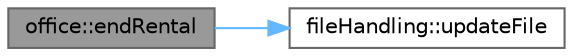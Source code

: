 digraph "office::endRental"
{
 // LATEX_PDF_SIZE
  bgcolor="transparent";
  edge [fontname=Helvetica,fontsize=10,labelfontname=Helvetica,labelfontsize=10];
  node [fontname=Helvetica,fontsize=10,shape=box,height=0.2,width=0.4];
  rankdir="LR";
  Node1 [id="Node000001",label="office::endRental",height=0.2,width=0.4,color="gray40", fillcolor="grey60", style="filled", fontcolor="black",tooltip="Ends the rental of an office, making it available again."];
  Node1 -> Node2 [id="edge1_Node000001_Node000002",color="steelblue1",style="solid",tooltip=" "];
  Node2 [id="Node000002",label="fileHandling::updateFile",height=0.2,width=0.4,color="grey40", fillcolor="white", style="filled",URL="$classfile_handling.html#a271d0f0d252d2edb318046e497b1ebac",tooltip=" "];
}
